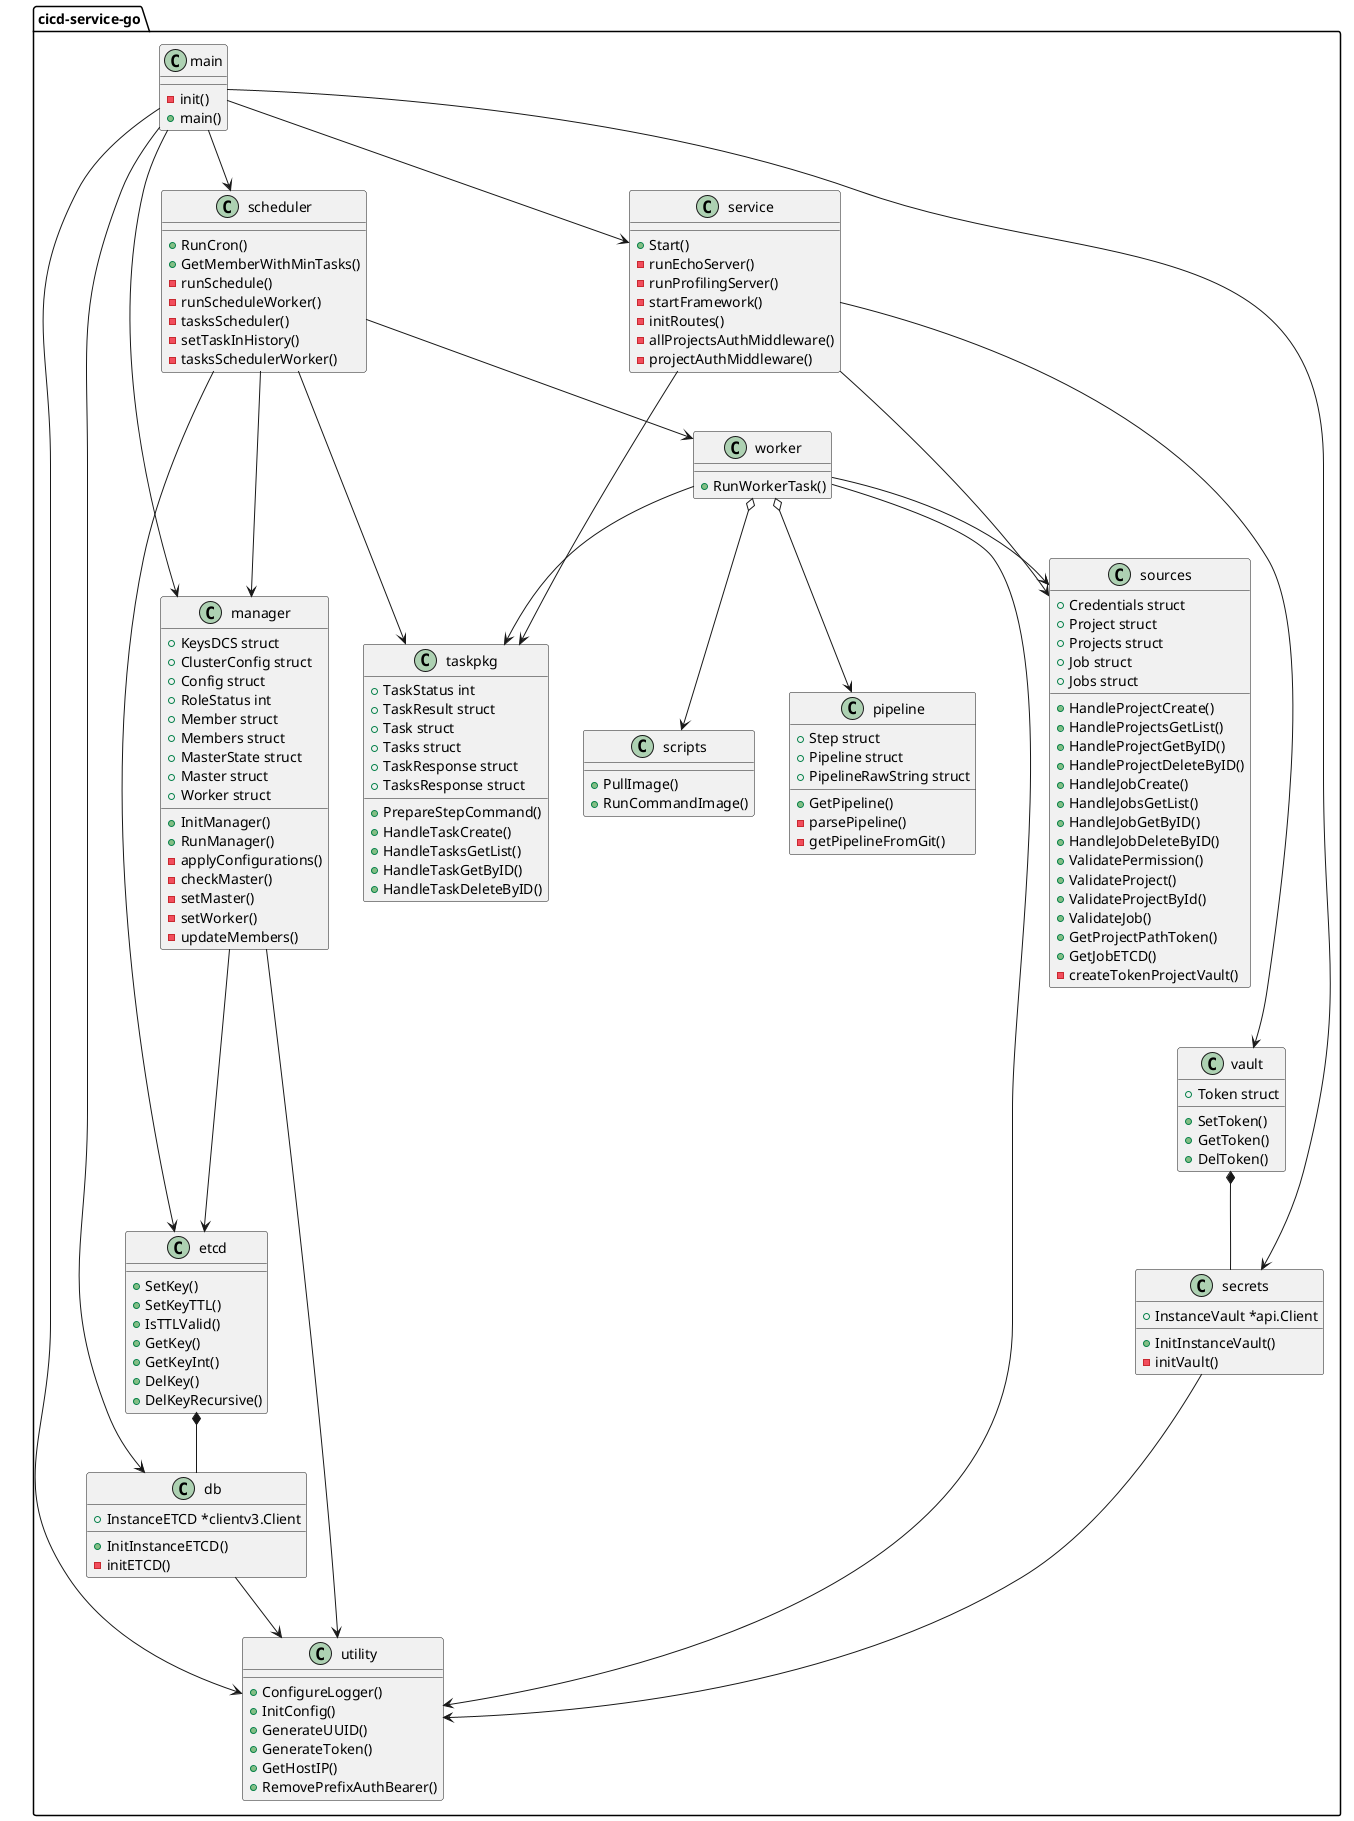 @startuml
package "cicd-service-go" {
    class utility {
        +ConfigureLogger()
        +InitConfig()
        +GenerateUUID()
        +GenerateToken()
        +GetHostIP()
        +RemovePrefixAuthBearer()
    }

    class db {
        +InstanceETCD *clientv3.Client
        +InitInstanceETCD()
        -initETCD()
    }

    class secrets {
        +InstanceVault *api.Client
        +InitInstanceVault()
        -initVault()
    }


    class etcd {
        +SetKey()
        +SetKeyTTL()
        +IsTTLValid()
        +GetKey()
        +GetKeyInt()
        +DelKey()
        +DelKeyRecursive()
    }

    class vault {
        +Token struct
        +SetToken()
        +GetToken()
        +DelToken()
    }

    class main {
        -init()
        +main()
    }

    class manager {
        +KeysDCS struct
        +ClusterConfig struct
        +Config struct
        +RoleStatus int
        +Member struct
        +Members struct
        +MasterState struct
        +Master struct
        +Worker struct

        +InitManager()
        +RunManager()
        - applyConfigurations()
        - checkMaster()
        - setMaster()
        - setWorker()
        - updateMembers()
'        - setConfigETCD()
'        - setMasterETCD()
'        - delMemberETCD()
'        - setMembersETCD()
'        - delMembersETCD()
'        - setWorkerETCD()
    }

    class service {
        +Start()
        -runEchoServer()
        -runProfilingServer()
        -startFramework()
        -initRoutes()
        -allProjectsAuthMiddleware()
        -projectAuthMiddleware()
    }

    class scheduler {
        +RunCron()
        +GetMemberWithMinTasks()
        -runSchedule()
        -runScheduleWorker()
        -tasksScheduler()
        -setTaskInHistory()
        -tasksSchedulerWorker()
    }

    class sources {
        +Credentials struct
        +Project struct
        +Projects struct
        +Job struct
        +Jobs struct
        +HandleProjectCreate()
        +HandleProjectsGetList()
        +HandleProjectGetByID()
        +HandleProjectDeleteByID()
        +HandleJobCreate()
        +HandleJobsGetList()
        +HandleJobGetByID()
        +HandleJobDeleteByID()
        +ValidatePermission()
        +ValidateProject()
        +ValidateProjectById()
        +ValidateJob()
        +GetProjectPathToken()
        + GetJobETCD()
'        - createProjectETCD()
'        - deleteProjectETCD()
'        - getJobsETCD()
'        - createJobETCD()
'        - deleteJobETCD()
        - createTokenProjectVault()
    }

    class taskpkg {
        +TaskStatus int
        +TaskResult struct
        +Task struct
        +Tasks struct
        +TaskResponse struct
        +TasksResponse struct
        +PrepareStepCommand()
        +HandleTaskCreate()
        +HandleTasksGetList()
        +HandleTaskGetByID()
        +HandleTaskDeleteByID()
'        - getTaskByProjectETCD()
'        - setTaskByProjectETCD()
'        - markerDelTaskByProjectETCD()
'        - getTasksETCD()
'        - setTasksETCD()
'        - getTasksByProjectETCD()
    }

    class worker {
        +RunWorkerTask()
    }

    class pipeline {
        +Step struct
        +Pipeline struct
        +PipelineRawString struct
        +GetPipeline()
        -parsePipeline()
        -getPipelineFromGit()
    }

    class scripts {
        +PullImage()
        +RunCommandImage()
    }

    main --> utility
    main --> db
    main --> secrets
    main --> manager
    main --> scheduler
    main --> service

    db --> utility
    etcd *-- db

    secrets --> utility
    vault *-- secrets

    service ----> vault
    service ---> sources
    service ---> taskpkg

    manager ---> etcd
    manager ---> utility

    scheduler --> worker
    scheduler ---> taskpkg
    scheduler ---> manager
    scheduler ---> etcd

    worker --> sources
    worker --> taskpkg
    worker o--> pipeline
    worker o--> scripts
    worker --> utility
}

@enduml

